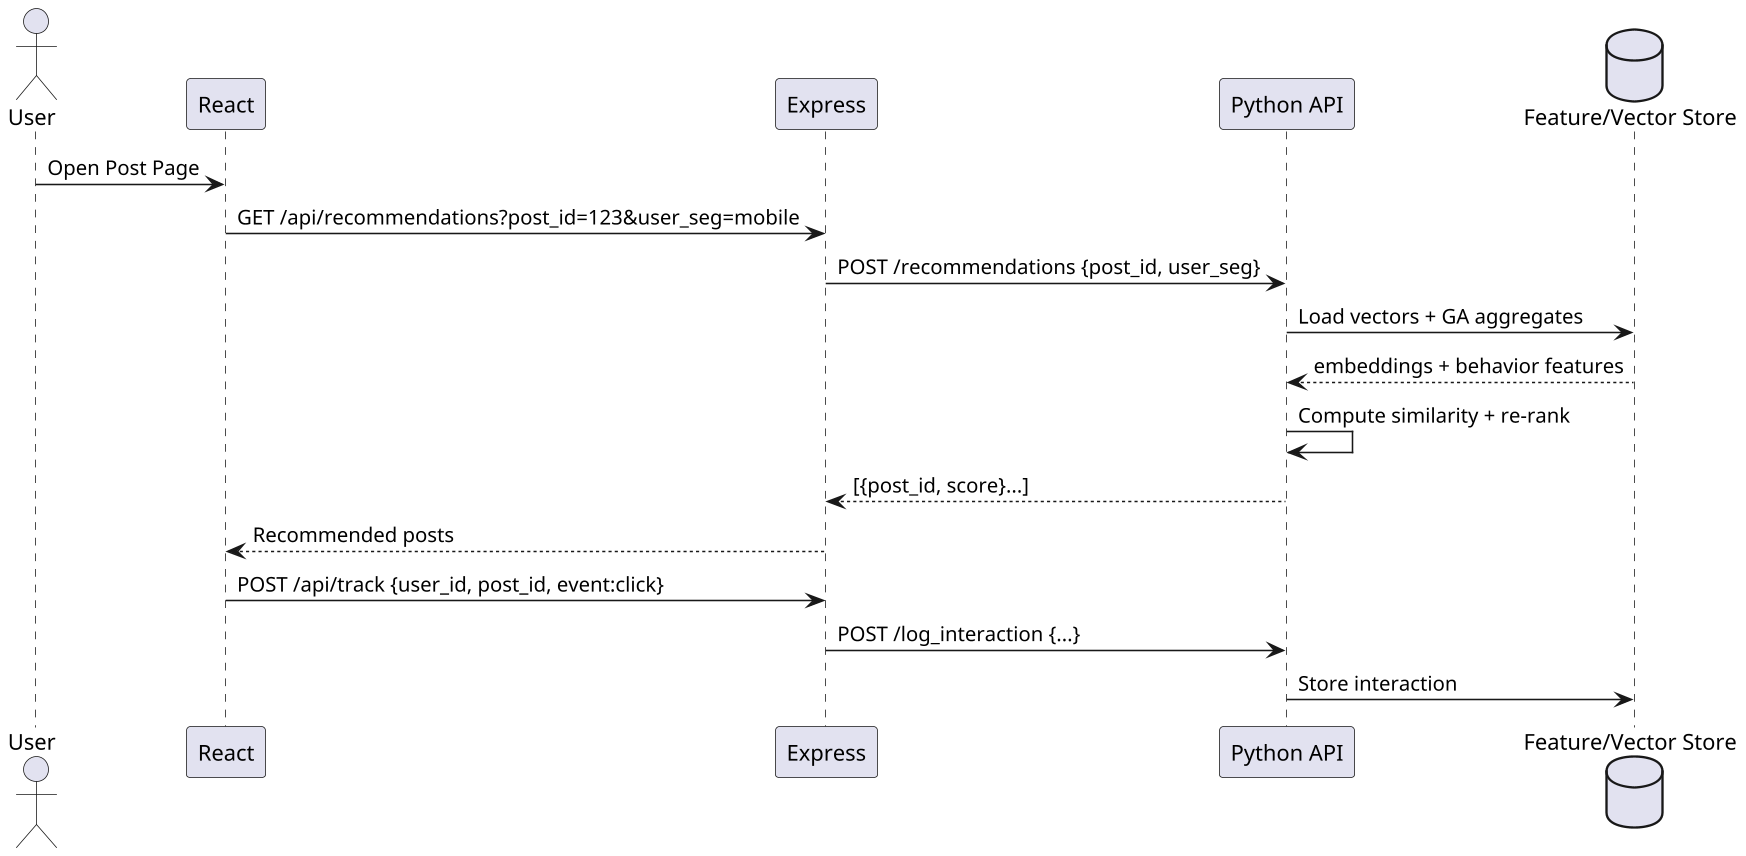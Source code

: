 @startuml
skinparam dpi 150
actor User
participant UI as "React"
participant NX as "Express"
participant PY as "Python API"
database FS as "Feature/Vector Store"

User -> UI : Open Post Page
UI -> NX : GET /api/recommendations?post_id=123&user_seg=mobile
NX -> PY : POST /recommendations {post_id, user_seg}
PY -> FS : Load vectors + GA aggregates
FS --> PY : embeddings + behavior features
PY -> PY : Compute similarity + re-rank
PY --> NX : [{post_id, score}...]
NX --> UI : Recommended posts
UI -> NX : POST /api/track {user_id, post_id, event:click}
NX -> PY : POST /log_interaction {...}
PY -> FS : Store interaction
@enduml



